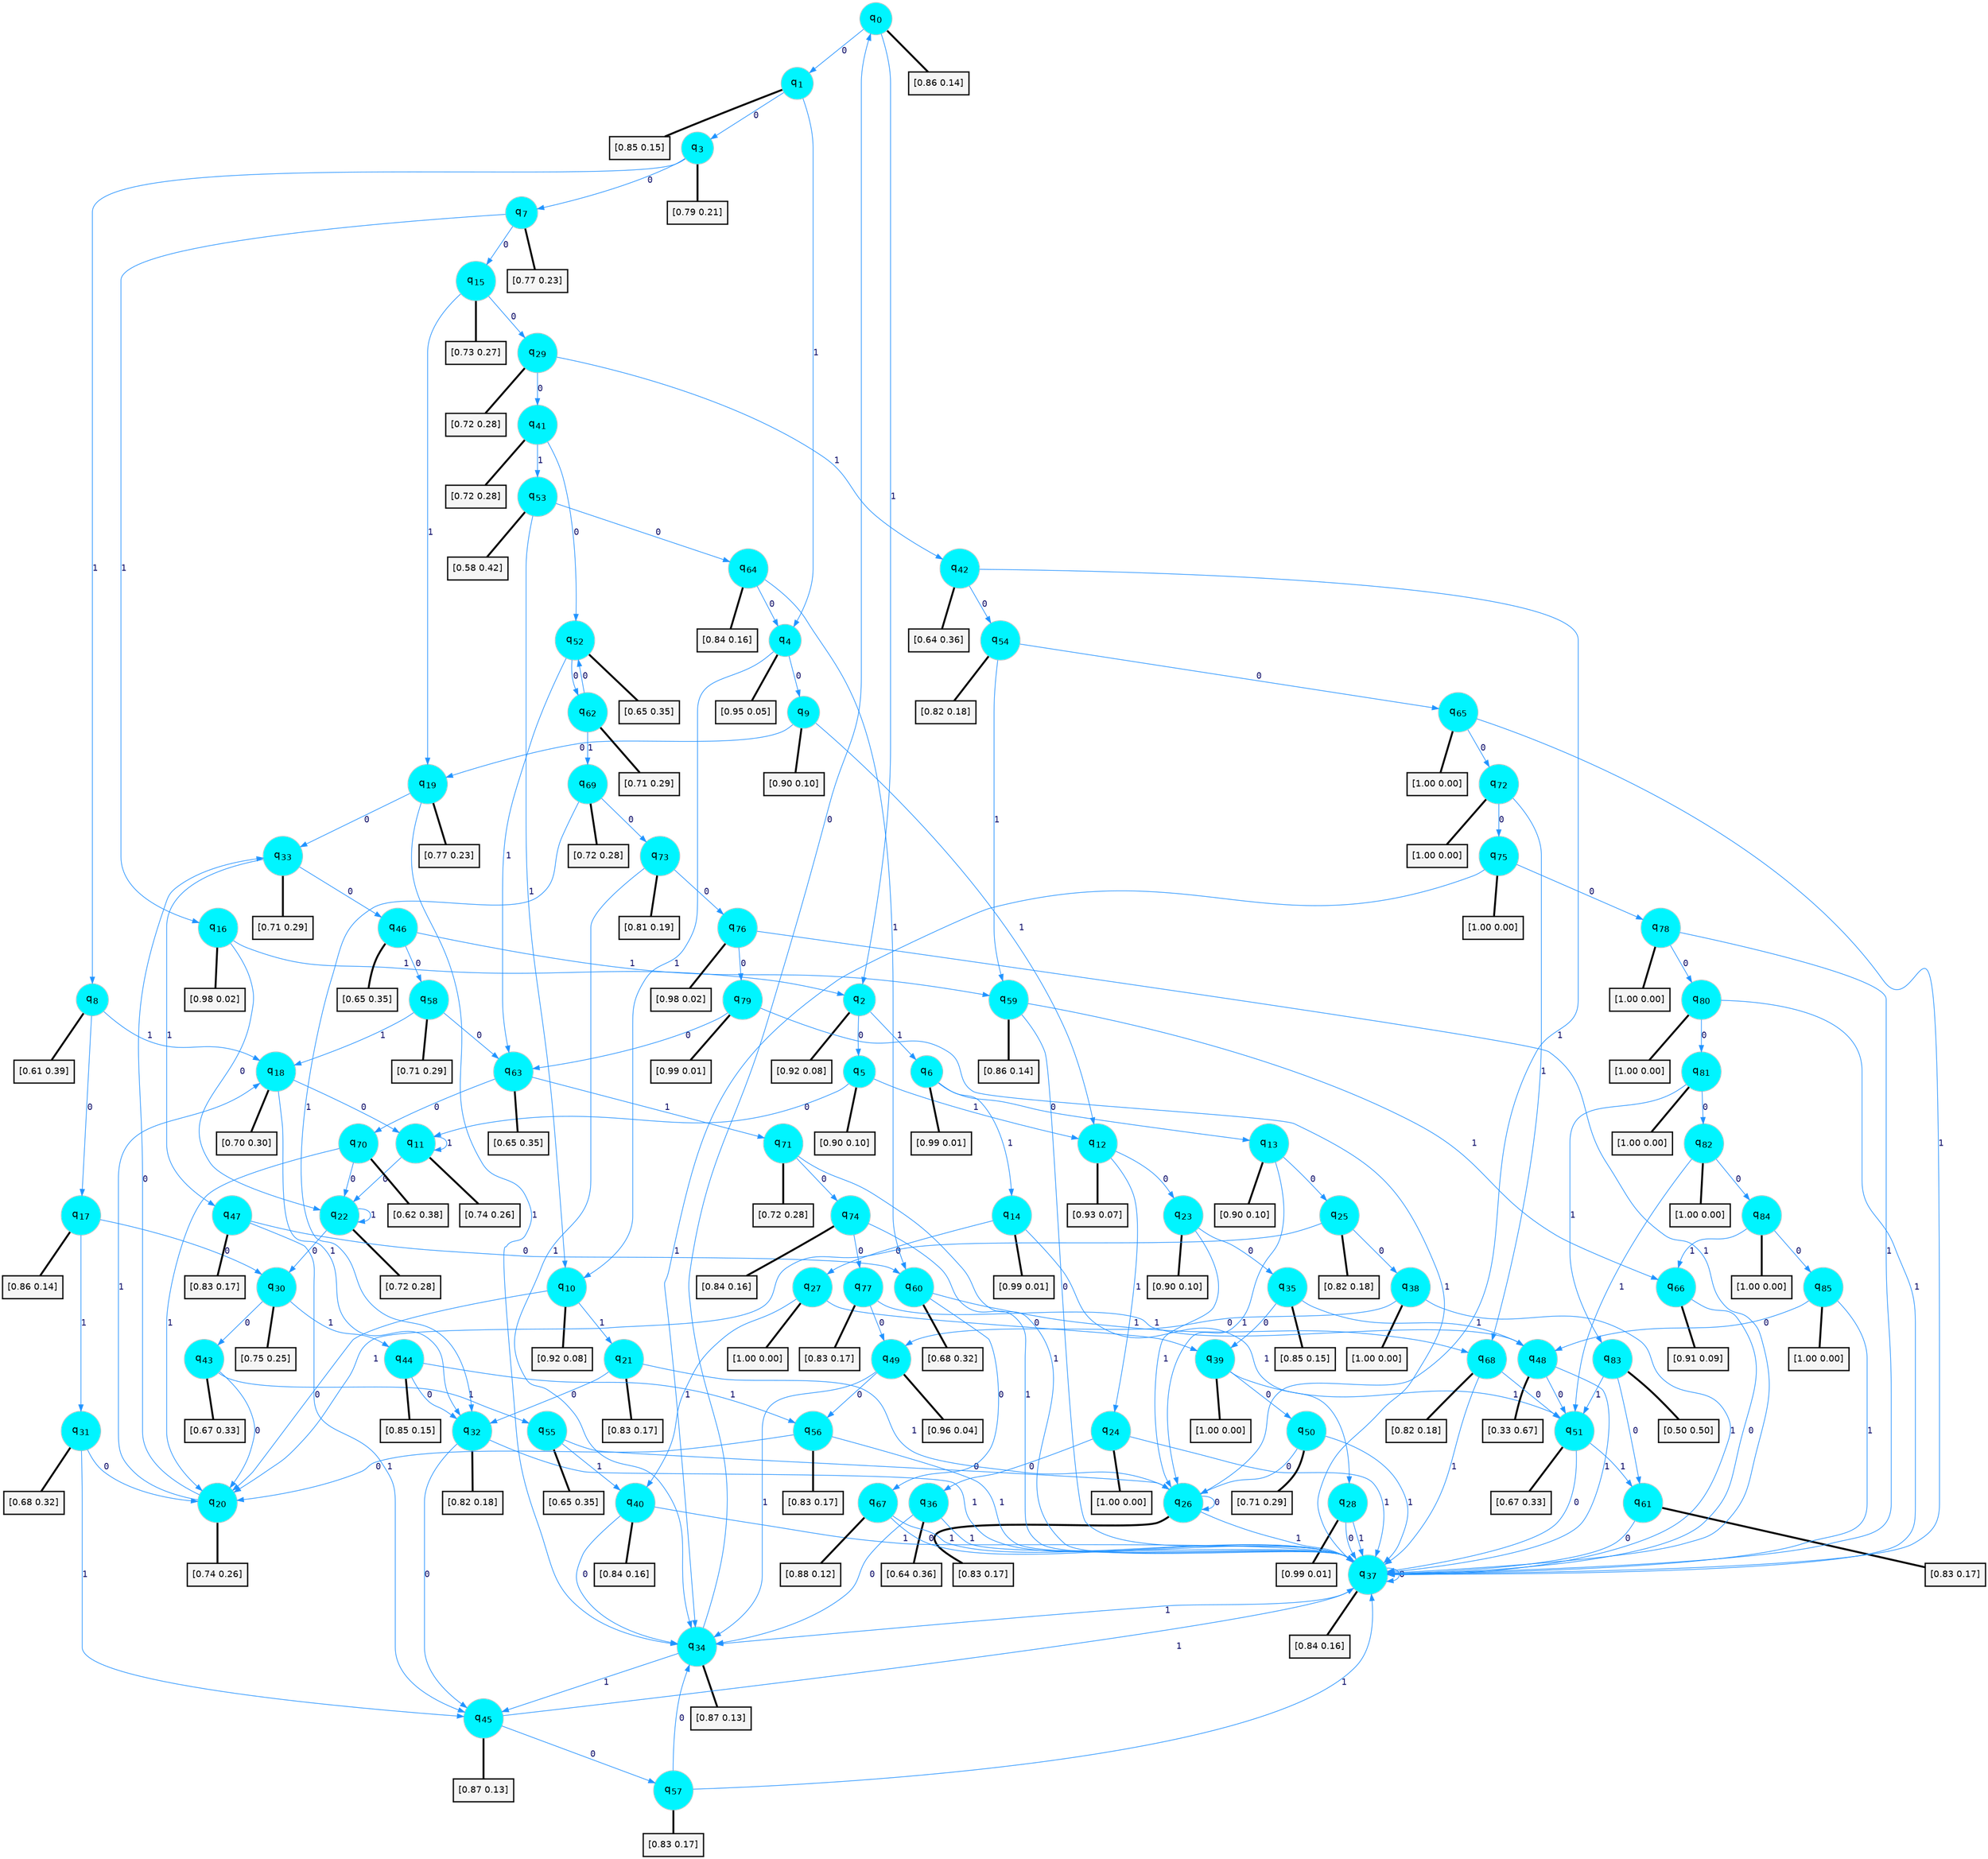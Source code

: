 digraph G {
graph [
bgcolor=transparent, dpi=300, rankdir=TD, size="40,25"];
node [
color=gray, fillcolor=turquoise1, fontcolor=black, fontname=Helvetica, fontsize=16, fontweight=bold, shape=circle, style=filled];
edge [
arrowsize=1, color=dodgerblue1, fontcolor=midnightblue, fontname=courier, fontweight=bold, penwidth=1, style=solid, weight=20];
0[label=<q<SUB>0</SUB>>];
1[label=<q<SUB>1</SUB>>];
2[label=<q<SUB>2</SUB>>];
3[label=<q<SUB>3</SUB>>];
4[label=<q<SUB>4</SUB>>];
5[label=<q<SUB>5</SUB>>];
6[label=<q<SUB>6</SUB>>];
7[label=<q<SUB>7</SUB>>];
8[label=<q<SUB>8</SUB>>];
9[label=<q<SUB>9</SUB>>];
10[label=<q<SUB>10</SUB>>];
11[label=<q<SUB>11</SUB>>];
12[label=<q<SUB>12</SUB>>];
13[label=<q<SUB>13</SUB>>];
14[label=<q<SUB>14</SUB>>];
15[label=<q<SUB>15</SUB>>];
16[label=<q<SUB>16</SUB>>];
17[label=<q<SUB>17</SUB>>];
18[label=<q<SUB>18</SUB>>];
19[label=<q<SUB>19</SUB>>];
20[label=<q<SUB>20</SUB>>];
21[label=<q<SUB>21</SUB>>];
22[label=<q<SUB>22</SUB>>];
23[label=<q<SUB>23</SUB>>];
24[label=<q<SUB>24</SUB>>];
25[label=<q<SUB>25</SUB>>];
26[label=<q<SUB>26</SUB>>];
27[label=<q<SUB>27</SUB>>];
28[label=<q<SUB>28</SUB>>];
29[label=<q<SUB>29</SUB>>];
30[label=<q<SUB>30</SUB>>];
31[label=<q<SUB>31</SUB>>];
32[label=<q<SUB>32</SUB>>];
33[label=<q<SUB>33</SUB>>];
34[label=<q<SUB>34</SUB>>];
35[label=<q<SUB>35</SUB>>];
36[label=<q<SUB>36</SUB>>];
37[label=<q<SUB>37</SUB>>];
38[label=<q<SUB>38</SUB>>];
39[label=<q<SUB>39</SUB>>];
40[label=<q<SUB>40</SUB>>];
41[label=<q<SUB>41</SUB>>];
42[label=<q<SUB>42</SUB>>];
43[label=<q<SUB>43</SUB>>];
44[label=<q<SUB>44</SUB>>];
45[label=<q<SUB>45</SUB>>];
46[label=<q<SUB>46</SUB>>];
47[label=<q<SUB>47</SUB>>];
48[label=<q<SUB>48</SUB>>];
49[label=<q<SUB>49</SUB>>];
50[label=<q<SUB>50</SUB>>];
51[label=<q<SUB>51</SUB>>];
52[label=<q<SUB>52</SUB>>];
53[label=<q<SUB>53</SUB>>];
54[label=<q<SUB>54</SUB>>];
55[label=<q<SUB>55</SUB>>];
56[label=<q<SUB>56</SUB>>];
57[label=<q<SUB>57</SUB>>];
58[label=<q<SUB>58</SUB>>];
59[label=<q<SUB>59</SUB>>];
60[label=<q<SUB>60</SUB>>];
61[label=<q<SUB>61</SUB>>];
62[label=<q<SUB>62</SUB>>];
63[label=<q<SUB>63</SUB>>];
64[label=<q<SUB>64</SUB>>];
65[label=<q<SUB>65</SUB>>];
66[label=<q<SUB>66</SUB>>];
67[label=<q<SUB>67</SUB>>];
68[label=<q<SUB>68</SUB>>];
69[label=<q<SUB>69</SUB>>];
70[label=<q<SUB>70</SUB>>];
71[label=<q<SUB>71</SUB>>];
72[label=<q<SUB>72</SUB>>];
73[label=<q<SUB>73</SUB>>];
74[label=<q<SUB>74</SUB>>];
75[label=<q<SUB>75</SUB>>];
76[label=<q<SUB>76</SUB>>];
77[label=<q<SUB>77</SUB>>];
78[label=<q<SUB>78</SUB>>];
79[label=<q<SUB>79</SUB>>];
80[label=<q<SUB>80</SUB>>];
81[label=<q<SUB>81</SUB>>];
82[label=<q<SUB>82</SUB>>];
83[label=<q<SUB>83</SUB>>];
84[label=<q<SUB>84</SUB>>];
85[label=<q<SUB>85</SUB>>];
86[label="[0.86 0.14]", shape=box,fontcolor=black, fontname=Helvetica, fontsize=14, penwidth=2, fillcolor=whitesmoke,color=black];
87[label="[0.85 0.15]", shape=box,fontcolor=black, fontname=Helvetica, fontsize=14, penwidth=2, fillcolor=whitesmoke,color=black];
88[label="[0.92 0.08]", shape=box,fontcolor=black, fontname=Helvetica, fontsize=14, penwidth=2, fillcolor=whitesmoke,color=black];
89[label="[0.79 0.21]", shape=box,fontcolor=black, fontname=Helvetica, fontsize=14, penwidth=2, fillcolor=whitesmoke,color=black];
90[label="[0.95 0.05]", shape=box,fontcolor=black, fontname=Helvetica, fontsize=14, penwidth=2, fillcolor=whitesmoke,color=black];
91[label="[0.90 0.10]", shape=box,fontcolor=black, fontname=Helvetica, fontsize=14, penwidth=2, fillcolor=whitesmoke,color=black];
92[label="[0.99 0.01]", shape=box,fontcolor=black, fontname=Helvetica, fontsize=14, penwidth=2, fillcolor=whitesmoke,color=black];
93[label="[0.77 0.23]", shape=box,fontcolor=black, fontname=Helvetica, fontsize=14, penwidth=2, fillcolor=whitesmoke,color=black];
94[label="[0.61 0.39]", shape=box,fontcolor=black, fontname=Helvetica, fontsize=14, penwidth=2, fillcolor=whitesmoke,color=black];
95[label="[0.90 0.10]", shape=box,fontcolor=black, fontname=Helvetica, fontsize=14, penwidth=2, fillcolor=whitesmoke,color=black];
96[label="[0.92 0.08]", shape=box,fontcolor=black, fontname=Helvetica, fontsize=14, penwidth=2, fillcolor=whitesmoke,color=black];
97[label="[0.74 0.26]", shape=box,fontcolor=black, fontname=Helvetica, fontsize=14, penwidth=2, fillcolor=whitesmoke,color=black];
98[label="[0.93 0.07]", shape=box,fontcolor=black, fontname=Helvetica, fontsize=14, penwidth=2, fillcolor=whitesmoke,color=black];
99[label="[0.90 0.10]", shape=box,fontcolor=black, fontname=Helvetica, fontsize=14, penwidth=2, fillcolor=whitesmoke,color=black];
100[label="[0.99 0.01]", shape=box,fontcolor=black, fontname=Helvetica, fontsize=14, penwidth=2, fillcolor=whitesmoke,color=black];
101[label="[0.73 0.27]", shape=box,fontcolor=black, fontname=Helvetica, fontsize=14, penwidth=2, fillcolor=whitesmoke,color=black];
102[label="[0.98 0.02]", shape=box,fontcolor=black, fontname=Helvetica, fontsize=14, penwidth=2, fillcolor=whitesmoke,color=black];
103[label="[0.86 0.14]", shape=box,fontcolor=black, fontname=Helvetica, fontsize=14, penwidth=2, fillcolor=whitesmoke,color=black];
104[label="[0.70 0.30]", shape=box,fontcolor=black, fontname=Helvetica, fontsize=14, penwidth=2, fillcolor=whitesmoke,color=black];
105[label="[0.77 0.23]", shape=box,fontcolor=black, fontname=Helvetica, fontsize=14, penwidth=2, fillcolor=whitesmoke,color=black];
106[label="[0.74 0.26]", shape=box,fontcolor=black, fontname=Helvetica, fontsize=14, penwidth=2, fillcolor=whitesmoke,color=black];
107[label="[0.83 0.17]", shape=box,fontcolor=black, fontname=Helvetica, fontsize=14, penwidth=2, fillcolor=whitesmoke,color=black];
108[label="[0.72 0.28]", shape=box,fontcolor=black, fontname=Helvetica, fontsize=14, penwidth=2, fillcolor=whitesmoke,color=black];
109[label="[0.90 0.10]", shape=box,fontcolor=black, fontname=Helvetica, fontsize=14, penwidth=2, fillcolor=whitesmoke,color=black];
110[label="[1.00 0.00]", shape=box,fontcolor=black, fontname=Helvetica, fontsize=14, penwidth=2, fillcolor=whitesmoke,color=black];
111[label="[0.82 0.18]", shape=box,fontcolor=black, fontname=Helvetica, fontsize=14, penwidth=2, fillcolor=whitesmoke,color=black];
112[label="[0.83 0.17]", shape=box,fontcolor=black, fontname=Helvetica, fontsize=14, penwidth=2, fillcolor=whitesmoke,color=black];
113[label="[1.00 0.00]", shape=box,fontcolor=black, fontname=Helvetica, fontsize=14, penwidth=2, fillcolor=whitesmoke,color=black];
114[label="[0.99 0.01]", shape=box,fontcolor=black, fontname=Helvetica, fontsize=14, penwidth=2, fillcolor=whitesmoke,color=black];
115[label="[0.72 0.28]", shape=box,fontcolor=black, fontname=Helvetica, fontsize=14, penwidth=2, fillcolor=whitesmoke,color=black];
116[label="[0.75 0.25]", shape=box,fontcolor=black, fontname=Helvetica, fontsize=14, penwidth=2, fillcolor=whitesmoke,color=black];
117[label="[0.68 0.32]", shape=box,fontcolor=black, fontname=Helvetica, fontsize=14, penwidth=2, fillcolor=whitesmoke,color=black];
118[label="[0.82 0.18]", shape=box,fontcolor=black, fontname=Helvetica, fontsize=14, penwidth=2, fillcolor=whitesmoke,color=black];
119[label="[0.71 0.29]", shape=box,fontcolor=black, fontname=Helvetica, fontsize=14, penwidth=2, fillcolor=whitesmoke,color=black];
120[label="[0.87 0.13]", shape=box,fontcolor=black, fontname=Helvetica, fontsize=14, penwidth=2, fillcolor=whitesmoke,color=black];
121[label="[0.85 0.15]", shape=box,fontcolor=black, fontname=Helvetica, fontsize=14, penwidth=2, fillcolor=whitesmoke,color=black];
122[label="[0.64 0.36]", shape=box,fontcolor=black, fontname=Helvetica, fontsize=14, penwidth=2, fillcolor=whitesmoke,color=black];
123[label="[0.84 0.16]", shape=box,fontcolor=black, fontname=Helvetica, fontsize=14, penwidth=2, fillcolor=whitesmoke,color=black];
124[label="[1.00 0.00]", shape=box,fontcolor=black, fontname=Helvetica, fontsize=14, penwidth=2, fillcolor=whitesmoke,color=black];
125[label="[1.00 0.00]", shape=box,fontcolor=black, fontname=Helvetica, fontsize=14, penwidth=2, fillcolor=whitesmoke,color=black];
126[label="[0.84 0.16]", shape=box,fontcolor=black, fontname=Helvetica, fontsize=14, penwidth=2, fillcolor=whitesmoke,color=black];
127[label="[0.72 0.28]", shape=box,fontcolor=black, fontname=Helvetica, fontsize=14, penwidth=2, fillcolor=whitesmoke,color=black];
128[label="[0.64 0.36]", shape=box,fontcolor=black, fontname=Helvetica, fontsize=14, penwidth=2, fillcolor=whitesmoke,color=black];
129[label="[0.67 0.33]", shape=box,fontcolor=black, fontname=Helvetica, fontsize=14, penwidth=2, fillcolor=whitesmoke,color=black];
130[label="[0.85 0.15]", shape=box,fontcolor=black, fontname=Helvetica, fontsize=14, penwidth=2, fillcolor=whitesmoke,color=black];
131[label="[0.87 0.13]", shape=box,fontcolor=black, fontname=Helvetica, fontsize=14, penwidth=2, fillcolor=whitesmoke,color=black];
132[label="[0.65 0.35]", shape=box,fontcolor=black, fontname=Helvetica, fontsize=14, penwidth=2, fillcolor=whitesmoke,color=black];
133[label="[0.83 0.17]", shape=box,fontcolor=black, fontname=Helvetica, fontsize=14, penwidth=2, fillcolor=whitesmoke,color=black];
134[label="[0.33 0.67]", shape=box,fontcolor=black, fontname=Helvetica, fontsize=14, penwidth=2, fillcolor=whitesmoke,color=black];
135[label="[0.96 0.04]", shape=box,fontcolor=black, fontname=Helvetica, fontsize=14, penwidth=2, fillcolor=whitesmoke,color=black];
136[label="[0.71 0.29]", shape=box,fontcolor=black, fontname=Helvetica, fontsize=14, penwidth=2, fillcolor=whitesmoke,color=black];
137[label="[0.67 0.33]", shape=box,fontcolor=black, fontname=Helvetica, fontsize=14, penwidth=2, fillcolor=whitesmoke,color=black];
138[label="[0.65 0.35]", shape=box,fontcolor=black, fontname=Helvetica, fontsize=14, penwidth=2, fillcolor=whitesmoke,color=black];
139[label="[0.58 0.42]", shape=box,fontcolor=black, fontname=Helvetica, fontsize=14, penwidth=2, fillcolor=whitesmoke,color=black];
140[label="[0.82 0.18]", shape=box,fontcolor=black, fontname=Helvetica, fontsize=14, penwidth=2, fillcolor=whitesmoke,color=black];
141[label="[0.65 0.35]", shape=box,fontcolor=black, fontname=Helvetica, fontsize=14, penwidth=2, fillcolor=whitesmoke,color=black];
142[label="[0.83 0.17]", shape=box,fontcolor=black, fontname=Helvetica, fontsize=14, penwidth=2, fillcolor=whitesmoke,color=black];
143[label="[0.83 0.17]", shape=box,fontcolor=black, fontname=Helvetica, fontsize=14, penwidth=2, fillcolor=whitesmoke,color=black];
144[label="[0.71 0.29]", shape=box,fontcolor=black, fontname=Helvetica, fontsize=14, penwidth=2, fillcolor=whitesmoke,color=black];
145[label="[0.86 0.14]", shape=box,fontcolor=black, fontname=Helvetica, fontsize=14, penwidth=2, fillcolor=whitesmoke,color=black];
146[label="[0.68 0.32]", shape=box,fontcolor=black, fontname=Helvetica, fontsize=14, penwidth=2, fillcolor=whitesmoke,color=black];
147[label="[0.83 0.17]", shape=box,fontcolor=black, fontname=Helvetica, fontsize=14, penwidth=2, fillcolor=whitesmoke,color=black];
148[label="[0.71 0.29]", shape=box,fontcolor=black, fontname=Helvetica, fontsize=14, penwidth=2, fillcolor=whitesmoke,color=black];
149[label="[0.65 0.35]", shape=box,fontcolor=black, fontname=Helvetica, fontsize=14, penwidth=2, fillcolor=whitesmoke,color=black];
150[label="[0.84 0.16]", shape=box,fontcolor=black, fontname=Helvetica, fontsize=14, penwidth=2, fillcolor=whitesmoke,color=black];
151[label="[1.00 0.00]", shape=box,fontcolor=black, fontname=Helvetica, fontsize=14, penwidth=2, fillcolor=whitesmoke,color=black];
152[label="[0.91 0.09]", shape=box,fontcolor=black, fontname=Helvetica, fontsize=14, penwidth=2, fillcolor=whitesmoke,color=black];
153[label="[0.88 0.12]", shape=box,fontcolor=black, fontname=Helvetica, fontsize=14, penwidth=2, fillcolor=whitesmoke,color=black];
154[label="[0.82 0.18]", shape=box,fontcolor=black, fontname=Helvetica, fontsize=14, penwidth=2, fillcolor=whitesmoke,color=black];
155[label="[0.72 0.28]", shape=box,fontcolor=black, fontname=Helvetica, fontsize=14, penwidth=2, fillcolor=whitesmoke,color=black];
156[label="[0.62 0.38]", shape=box,fontcolor=black, fontname=Helvetica, fontsize=14, penwidth=2, fillcolor=whitesmoke,color=black];
157[label="[0.72 0.28]", shape=box,fontcolor=black, fontname=Helvetica, fontsize=14, penwidth=2, fillcolor=whitesmoke,color=black];
158[label="[1.00 0.00]", shape=box,fontcolor=black, fontname=Helvetica, fontsize=14, penwidth=2, fillcolor=whitesmoke,color=black];
159[label="[0.81 0.19]", shape=box,fontcolor=black, fontname=Helvetica, fontsize=14, penwidth=2, fillcolor=whitesmoke,color=black];
160[label="[0.84 0.16]", shape=box,fontcolor=black, fontname=Helvetica, fontsize=14, penwidth=2, fillcolor=whitesmoke,color=black];
161[label="[1.00 0.00]", shape=box,fontcolor=black, fontname=Helvetica, fontsize=14, penwidth=2, fillcolor=whitesmoke,color=black];
162[label="[0.98 0.02]", shape=box,fontcolor=black, fontname=Helvetica, fontsize=14, penwidth=2, fillcolor=whitesmoke,color=black];
163[label="[0.83 0.17]", shape=box,fontcolor=black, fontname=Helvetica, fontsize=14, penwidth=2, fillcolor=whitesmoke,color=black];
164[label="[1.00 0.00]", shape=box,fontcolor=black, fontname=Helvetica, fontsize=14, penwidth=2, fillcolor=whitesmoke,color=black];
165[label="[0.99 0.01]", shape=box,fontcolor=black, fontname=Helvetica, fontsize=14, penwidth=2, fillcolor=whitesmoke,color=black];
166[label="[1.00 0.00]", shape=box,fontcolor=black, fontname=Helvetica, fontsize=14, penwidth=2, fillcolor=whitesmoke,color=black];
167[label="[1.00 0.00]", shape=box,fontcolor=black, fontname=Helvetica, fontsize=14, penwidth=2, fillcolor=whitesmoke,color=black];
168[label="[1.00 0.00]", shape=box,fontcolor=black, fontname=Helvetica, fontsize=14, penwidth=2, fillcolor=whitesmoke,color=black];
169[label="[0.50 0.50]", shape=box,fontcolor=black, fontname=Helvetica, fontsize=14, penwidth=2, fillcolor=whitesmoke,color=black];
170[label="[1.00 0.00]", shape=box,fontcolor=black, fontname=Helvetica, fontsize=14, penwidth=2, fillcolor=whitesmoke,color=black];
171[label="[1.00 0.00]", shape=box,fontcolor=black, fontname=Helvetica, fontsize=14, penwidth=2, fillcolor=whitesmoke,color=black];
0->1 [label=0];
0->2 [label=1];
0->86 [arrowhead=none, penwidth=3,color=black];
1->3 [label=0];
1->4 [label=1];
1->87 [arrowhead=none, penwidth=3,color=black];
2->5 [label=0];
2->6 [label=1];
2->88 [arrowhead=none, penwidth=3,color=black];
3->7 [label=0];
3->8 [label=1];
3->89 [arrowhead=none, penwidth=3,color=black];
4->9 [label=0];
4->10 [label=1];
4->90 [arrowhead=none, penwidth=3,color=black];
5->11 [label=0];
5->12 [label=1];
5->91 [arrowhead=none, penwidth=3,color=black];
6->13 [label=0];
6->14 [label=1];
6->92 [arrowhead=none, penwidth=3,color=black];
7->15 [label=0];
7->16 [label=1];
7->93 [arrowhead=none, penwidth=3,color=black];
8->17 [label=0];
8->18 [label=1];
8->94 [arrowhead=none, penwidth=3,color=black];
9->19 [label=0];
9->12 [label=1];
9->95 [arrowhead=none, penwidth=3,color=black];
10->20 [label=0];
10->21 [label=1];
10->96 [arrowhead=none, penwidth=3,color=black];
11->22 [label=0];
11->11 [label=1];
11->97 [arrowhead=none, penwidth=3,color=black];
12->23 [label=0];
12->24 [label=1];
12->98 [arrowhead=none, penwidth=3,color=black];
13->25 [label=0];
13->26 [label=1];
13->99 [arrowhead=none, penwidth=3,color=black];
14->27 [label=0];
14->28 [label=1];
14->100 [arrowhead=none, penwidth=3,color=black];
15->29 [label=0];
15->19 [label=1];
15->101 [arrowhead=none, penwidth=3,color=black];
16->22 [label=0];
16->2 [label=1];
16->102 [arrowhead=none, penwidth=3,color=black];
17->30 [label=0];
17->31 [label=1];
17->103 [arrowhead=none, penwidth=3,color=black];
18->11 [label=0];
18->32 [label=1];
18->104 [arrowhead=none, penwidth=3,color=black];
19->33 [label=0];
19->34 [label=1];
19->105 [arrowhead=none, penwidth=3,color=black];
20->33 [label=0];
20->18 [label=1];
20->106 [arrowhead=none, penwidth=3,color=black];
21->32 [label=0];
21->26 [label=1];
21->107 [arrowhead=none, penwidth=3,color=black];
22->30 [label=0];
22->22 [label=1];
22->108 [arrowhead=none, penwidth=3,color=black];
23->35 [label=0];
23->26 [label=1];
23->109 [arrowhead=none, penwidth=3,color=black];
24->36 [label=0];
24->37 [label=1];
24->110 [arrowhead=none, penwidth=3,color=black];
25->38 [label=0];
25->20 [label=1];
25->111 [arrowhead=none, penwidth=3,color=black];
26->26 [label=0];
26->37 [label=1];
26->112 [arrowhead=none, penwidth=3,color=black];
27->39 [label=0];
27->40 [label=1];
27->113 [arrowhead=none, penwidth=3,color=black];
28->37 [label=0];
28->37 [label=1];
28->114 [arrowhead=none, penwidth=3,color=black];
29->41 [label=0];
29->42 [label=1];
29->115 [arrowhead=none, penwidth=3,color=black];
30->43 [label=0];
30->44 [label=1];
30->116 [arrowhead=none, penwidth=3,color=black];
31->20 [label=0];
31->45 [label=1];
31->117 [arrowhead=none, penwidth=3,color=black];
32->45 [label=0];
32->37 [label=1];
32->118 [arrowhead=none, penwidth=3,color=black];
33->46 [label=0];
33->47 [label=1];
33->119 [arrowhead=none, penwidth=3,color=black];
34->0 [label=0];
34->45 [label=1];
34->120 [arrowhead=none, penwidth=3,color=black];
35->39 [label=0];
35->48 [label=1];
35->121 [arrowhead=none, penwidth=3,color=black];
36->34 [label=0];
36->37 [label=1];
36->122 [arrowhead=none, penwidth=3,color=black];
37->37 [label=0];
37->34 [label=1];
37->123 [arrowhead=none, penwidth=3,color=black];
38->49 [label=0];
38->37 [label=1];
38->124 [arrowhead=none, penwidth=3,color=black];
39->50 [label=0];
39->51 [label=1];
39->125 [arrowhead=none, penwidth=3,color=black];
40->34 [label=0];
40->37 [label=1];
40->126 [arrowhead=none, penwidth=3,color=black];
41->52 [label=0];
41->53 [label=1];
41->127 [arrowhead=none, penwidth=3,color=black];
42->54 [label=0];
42->26 [label=1];
42->128 [arrowhead=none, penwidth=3,color=black];
43->20 [label=0];
43->55 [label=1];
43->129 [arrowhead=none, penwidth=3,color=black];
44->32 [label=0];
44->56 [label=1];
44->130 [arrowhead=none, penwidth=3,color=black];
45->57 [label=0];
45->37 [label=1];
45->131 [arrowhead=none, penwidth=3,color=black];
46->58 [label=0];
46->59 [label=1];
46->132 [arrowhead=none, penwidth=3,color=black];
47->60 [label=0];
47->45 [label=1];
47->133 [arrowhead=none, penwidth=3,color=black];
48->51 [label=0];
48->37 [label=1];
48->134 [arrowhead=none, penwidth=3,color=black];
49->56 [label=0];
49->34 [label=1];
49->135 [arrowhead=none, penwidth=3,color=black];
50->26 [label=0];
50->37 [label=1];
50->136 [arrowhead=none, penwidth=3,color=black];
51->37 [label=0];
51->61 [label=1];
51->137 [arrowhead=none, penwidth=3,color=black];
52->62 [label=0];
52->63 [label=1];
52->138 [arrowhead=none, penwidth=3,color=black];
53->64 [label=0];
53->10 [label=1];
53->139 [arrowhead=none, penwidth=3,color=black];
54->65 [label=0];
54->59 [label=1];
54->140 [arrowhead=none, penwidth=3,color=black];
55->26 [label=0];
55->40 [label=1];
55->141 [arrowhead=none, penwidth=3,color=black];
56->20 [label=0];
56->37 [label=1];
56->142 [arrowhead=none, penwidth=3,color=black];
57->34 [label=0];
57->37 [label=1];
57->143 [arrowhead=none, penwidth=3,color=black];
58->63 [label=0];
58->18 [label=1];
58->144 [arrowhead=none, penwidth=3,color=black];
59->37 [label=0];
59->66 [label=1];
59->145 [arrowhead=none, penwidth=3,color=black];
60->67 [label=0];
60->68 [label=1];
60->146 [arrowhead=none, penwidth=3,color=black];
61->37 [label=0];
61->147 [arrowhead=none, penwidth=3,color=black];
62->52 [label=0];
62->69 [label=1];
62->148 [arrowhead=none, penwidth=3,color=black];
63->70 [label=0];
63->71 [label=1];
63->149 [arrowhead=none, penwidth=3,color=black];
64->4 [label=0];
64->60 [label=1];
64->150 [arrowhead=none, penwidth=3,color=black];
65->72 [label=0];
65->37 [label=1];
65->151 [arrowhead=none, penwidth=3,color=black];
66->37 [label=0];
66->152 [arrowhead=none, penwidth=3,color=black];
67->37 [label=0];
67->37 [label=1];
67->153 [arrowhead=none, penwidth=3,color=black];
68->51 [label=0];
68->37 [label=1];
68->154 [arrowhead=none, penwidth=3,color=black];
69->73 [label=0];
69->32 [label=1];
69->155 [arrowhead=none, penwidth=3,color=black];
70->22 [label=0];
70->20 [label=1];
70->156 [arrowhead=none, penwidth=3,color=black];
71->74 [label=0];
71->37 [label=1];
71->157 [arrowhead=none, penwidth=3,color=black];
72->75 [label=0];
72->68 [label=1];
72->158 [arrowhead=none, penwidth=3,color=black];
73->76 [label=0];
73->34 [label=1];
73->159 [arrowhead=none, penwidth=3,color=black];
74->77 [label=0];
74->37 [label=1];
74->160 [arrowhead=none, penwidth=3,color=black];
75->78 [label=0];
75->34 [label=1];
75->161 [arrowhead=none, penwidth=3,color=black];
76->79 [label=0];
76->37 [label=1];
76->162 [arrowhead=none, penwidth=3,color=black];
77->49 [label=0];
77->48 [label=1];
77->163 [arrowhead=none, penwidth=3,color=black];
78->80 [label=0];
78->37 [label=1];
78->164 [arrowhead=none, penwidth=3,color=black];
79->63 [label=0];
79->37 [label=1];
79->165 [arrowhead=none, penwidth=3,color=black];
80->81 [label=0];
80->37 [label=1];
80->166 [arrowhead=none, penwidth=3,color=black];
81->82 [label=0];
81->83 [label=1];
81->167 [arrowhead=none, penwidth=3,color=black];
82->84 [label=0];
82->51 [label=1];
82->168 [arrowhead=none, penwidth=3,color=black];
83->61 [label=0];
83->51 [label=1];
83->169 [arrowhead=none, penwidth=3,color=black];
84->85 [label=0];
84->66 [label=1];
84->170 [arrowhead=none, penwidth=3,color=black];
85->48 [label=0];
85->37 [label=1];
85->171 [arrowhead=none, penwidth=3,color=black];
}
